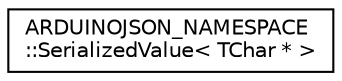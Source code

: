 digraph "Graphical Class Hierarchy"
{
 // LATEX_PDF_SIZE
  edge [fontname="Helvetica",fontsize="10",labelfontname="Helvetica",labelfontsize="10"];
  node [fontname="Helvetica",fontsize="10",shape=record];
  rankdir="LR";
  Node0 [label="ARDUINOJSON_NAMESPACE\l::SerializedValue\< TChar * \>",height=0.2,width=0.4,color="black", fillcolor="white", style="filled",URL="$classARDUINOJSON__NAMESPACE_1_1SerializedValue_3_01TChar_01_5_01_4.html",tooltip=" "];
}
